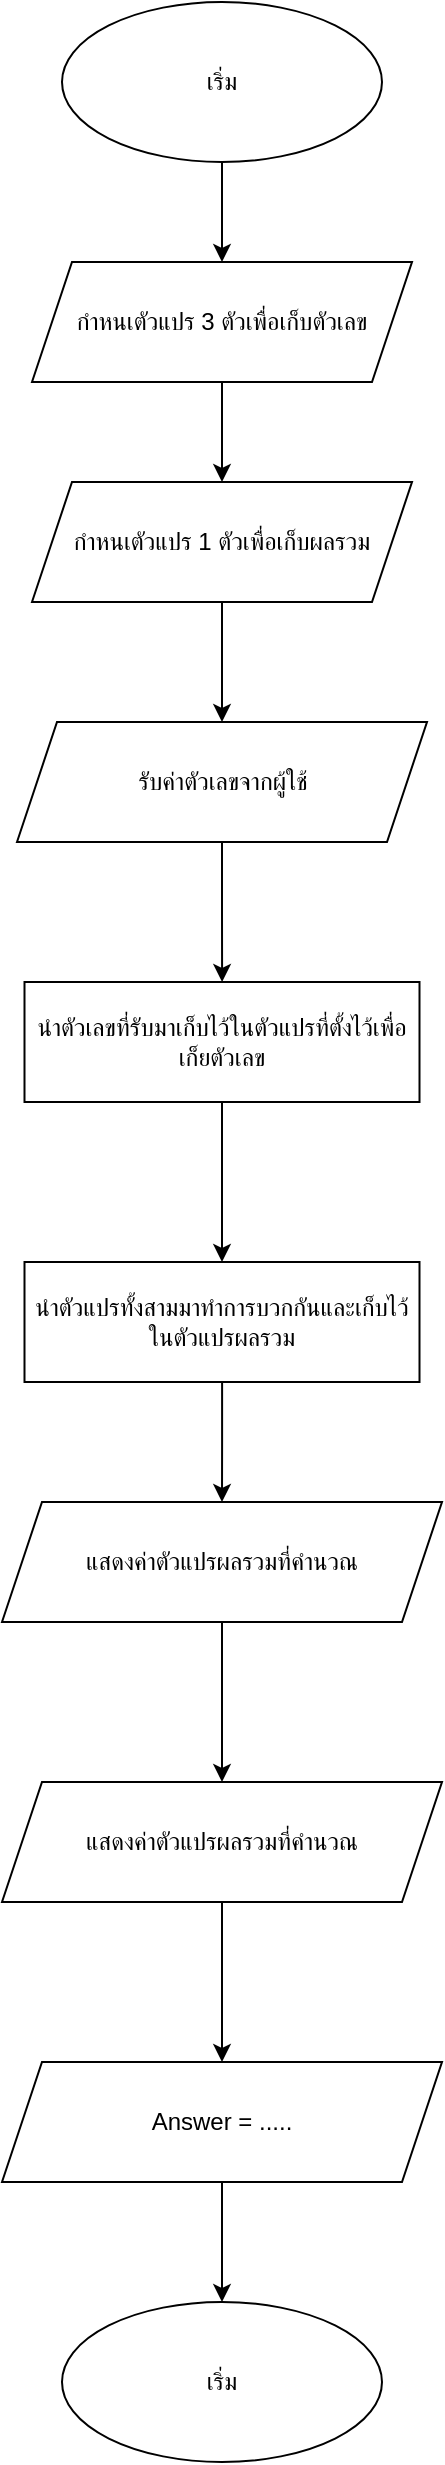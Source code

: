 <mxfile version="24.7.17">
  <diagram name="Page-1" id="nTLlA09EVrxatOfc7tLO">
    <mxGraphModel dx="1767" dy="806" grid="1" gridSize="10" guides="1" tooltips="1" connect="1" arrows="1" fold="1" page="0" pageScale="1" pageWidth="850" pageHeight="1100" math="0" shadow="0">
      <root>
        <mxCell id="0" />
        <mxCell id="1" parent="0" />
        <mxCell id="rbaXKDQwiB6LDJSXZRvu-4" value="" style="edgeStyle=orthogonalEdgeStyle;rounded=0;orthogonalLoop=1;jettySize=auto;html=1;" edge="1" parent="1" source="WeI27E1ue-abbr4WLW19-1" target="rbaXKDQwiB6LDJSXZRvu-3">
          <mxGeometry relative="1" as="geometry" />
        </mxCell>
        <mxCell id="WeI27E1ue-abbr4WLW19-1" value="เริ่ม" style="ellipse;whiteSpace=wrap;html=1;" parent="1" vertex="1">
          <mxGeometry x="330" y="70" width="160" height="80" as="geometry" />
        </mxCell>
        <mxCell id="rbaXKDQwiB6LDJSXZRvu-15" value="" style="edgeStyle=orthogonalEdgeStyle;rounded=0;orthogonalLoop=1;jettySize=auto;html=1;" edge="1" parent="1" source="rbaXKDQwiB6LDJSXZRvu-3" target="rbaXKDQwiB6LDJSXZRvu-14">
          <mxGeometry relative="1" as="geometry" />
        </mxCell>
        <mxCell id="rbaXKDQwiB6LDJSXZRvu-3" value="กำหนเตัวแปร 3 ตัวเพื่อเก็บตัวเลข" style="shape=parallelogram;perimeter=parallelogramPerimeter;whiteSpace=wrap;html=1;fixedSize=1;" vertex="1" parent="1">
          <mxGeometry x="315" y="200" width="190" height="60" as="geometry" />
        </mxCell>
        <mxCell id="rbaXKDQwiB6LDJSXZRvu-11" value="" style="edgeStyle=orthogonalEdgeStyle;rounded=0;orthogonalLoop=1;jettySize=auto;html=1;" edge="1" parent="1" source="rbaXKDQwiB6LDJSXZRvu-5" target="rbaXKDQwiB6LDJSXZRvu-10">
          <mxGeometry relative="1" as="geometry" />
        </mxCell>
        <mxCell id="rbaXKDQwiB6LDJSXZRvu-5" value="รับค่าตัวเลขจากผู้ใช้" style="shape=parallelogram;perimeter=parallelogramPerimeter;whiteSpace=wrap;html=1;fixedSize=1;" vertex="1" parent="1">
          <mxGeometry x="307.5" y="430" width="205" height="60" as="geometry" />
        </mxCell>
        <mxCell id="rbaXKDQwiB6LDJSXZRvu-13" value="" style="edgeStyle=orthogonalEdgeStyle;rounded=0;orthogonalLoop=1;jettySize=auto;html=1;" edge="1" parent="1" source="rbaXKDQwiB6LDJSXZRvu-10" target="rbaXKDQwiB6LDJSXZRvu-12">
          <mxGeometry relative="1" as="geometry" />
        </mxCell>
        <mxCell id="rbaXKDQwiB6LDJSXZRvu-10" value="นำตัวเลขที่รับมาเก็บไว้ในตัวแปรที่ตั้งไว้เพื่อเก็ยตัวเลข" style="whiteSpace=wrap;html=1;" vertex="1" parent="1">
          <mxGeometry x="311.25" y="560" width="197.5" height="60" as="geometry" />
        </mxCell>
        <mxCell id="rbaXKDQwiB6LDJSXZRvu-22" value="" style="edgeStyle=orthogonalEdgeStyle;rounded=0;orthogonalLoop=1;jettySize=auto;html=1;" edge="1" parent="1" source="rbaXKDQwiB6LDJSXZRvu-12" target="rbaXKDQwiB6LDJSXZRvu-21">
          <mxGeometry relative="1" as="geometry" />
        </mxCell>
        <mxCell id="rbaXKDQwiB6LDJSXZRvu-12" value="นำตัวแปรทั้งสามมาทำการบวกกันและเก็บไว้ในตัวแปรผลรวม" style="whiteSpace=wrap;html=1;" vertex="1" parent="1">
          <mxGeometry x="311.25" y="700" width="197.5" height="60" as="geometry" />
        </mxCell>
        <mxCell id="rbaXKDQwiB6LDJSXZRvu-16" value="" style="edgeStyle=orthogonalEdgeStyle;rounded=0;orthogonalLoop=1;jettySize=auto;html=1;" edge="1" parent="1" source="rbaXKDQwiB6LDJSXZRvu-14" target="rbaXKDQwiB6LDJSXZRvu-5">
          <mxGeometry relative="1" as="geometry" />
        </mxCell>
        <mxCell id="rbaXKDQwiB6LDJSXZRvu-14" value="กำหนเตัวแปร 1 ตัวเพื่อเก็บผลรวม" style="shape=parallelogram;perimeter=parallelogramPerimeter;whiteSpace=wrap;html=1;fixedSize=1;" vertex="1" parent="1">
          <mxGeometry x="315" y="310" width="190" height="60" as="geometry" />
        </mxCell>
        <mxCell id="rbaXKDQwiB6LDJSXZRvu-24" value="" style="edgeStyle=orthogonalEdgeStyle;rounded=0;orthogonalLoop=1;jettySize=auto;html=1;" edge="1" parent="1" source="rbaXKDQwiB6LDJSXZRvu-21" target="rbaXKDQwiB6LDJSXZRvu-23">
          <mxGeometry relative="1" as="geometry" />
        </mxCell>
        <mxCell id="rbaXKDQwiB6LDJSXZRvu-21" value="แสดงค่าตัวแปรผลรวมที่คำนวณ" style="shape=parallelogram;perimeter=parallelogramPerimeter;whiteSpace=wrap;html=1;fixedSize=1;" vertex="1" parent="1">
          <mxGeometry x="300" y="820" width="220" height="60" as="geometry" />
        </mxCell>
        <mxCell id="rbaXKDQwiB6LDJSXZRvu-26" value="" style="edgeStyle=orthogonalEdgeStyle;rounded=0;orthogonalLoop=1;jettySize=auto;html=1;" edge="1" parent="1" source="rbaXKDQwiB6LDJSXZRvu-23" target="rbaXKDQwiB6LDJSXZRvu-25">
          <mxGeometry relative="1" as="geometry" />
        </mxCell>
        <mxCell id="rbaXKDQwiB6LDJSXZRvu-23" value="แสดงค่าตัวแปรผลรวมที่คำนวณ" style="shape=parallelogram;perimeter=parallelogramPerimeter;whiteSpace=wrap;html=1;fixedSize=1;" vertex="1" parent="1">
          <mxGeometry x="300" y="960" width="220" height="60" as="geometry" />
        </mxCell>
        <mxCell id="rbaXKDQwiB6LDJSXZRvu-28" value="" style="edgeStyle=orthogonalEdgeStyle;rounded=0;orthogonalLoop=1;jettySize=auto;html=1;" edge="1" parent="1" source="rbaXKDQwiB6LDJSXZRvu-25" target="rbaXKDQwiB6LDJSXZRvu-27">
          <mxGeometry relative="1" as="geometry" />
        </mxCell>
        <mxCell id="rbaXKDQwiB6LDJSXZRvu-25" value="Answer = ....." style="shape=parallelogram;perimeter=parallelogramPerimeter;whiteSpace=wrap;html=1;fixedSize=1;" vertex="1" parent="1">
          <mxGeometry x="300" y="1100" width="220" height="60" as="geometry" />
        </mxCell>
        <mxCell id="rbaXKDQwiB6LDJSXZRvu-27" value="เริ่ม" style="ellipse;whiteSpace=wrap;html=1;" vertex="1" parent="1">
          <mxGeometry x="330" y="1220" width="160" height="80" as="geometry" />
        </mxCell>
      </root>
    </mxGraphModel>
  </diagram>
</mxfile>
